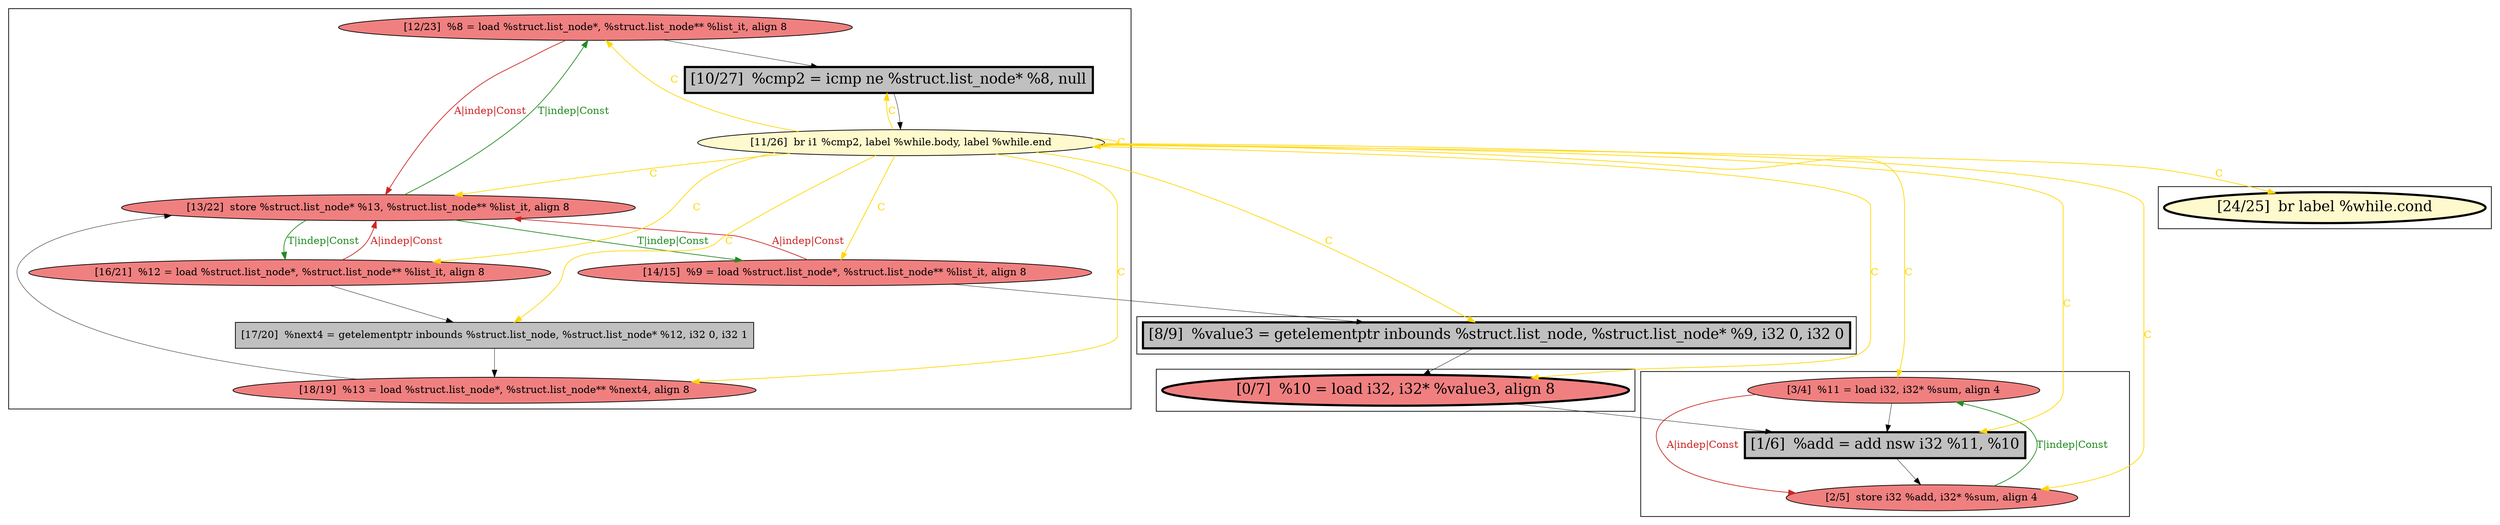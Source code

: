 
digraph G {



node949->node946 [style=solid,color=firebrick3,label="A|indep|Const",penwidth=1.0,fontcolor=firebrick3 ]
node947->node946 [style=solid,color=firebrick3,label="A|indep|Const",penwidth=1.0,fontcolor=firebrick3 ]
node943->node946 [style=solid,color=firebrick3,label="A|indep|Const",penwidth=1.0,fontcolor=firebrick3 ]
node946->node947 [style=solid,color=forestgreen,label="T|indep|Const",penwidth=1.0,fontcolor=forestgreen ]
node947->node942 [style=solid,color=black,label="",penwidth=0.5,fontcolor=black ]
node940->node939 [style=solid,color=firebrick3,label="A|indep|Const",penwidth=1.0,fontcolor=firebrick3 ]
node939->node940 [style=solid,color=forestgreen,label="T|indep|Const",penwidth=1.0,fontcolor=forestgreen ]
node945->node950 [style=solid,color=black,label="",penwidth=0.5,fontcolor=black ]
node942->node941 [style=solid,color=black,label="",penwidth=0.5,fontcolor=black ]
node940->node938 [style=solid,color=black,label="",penwidth=0.5,fontcolor=black ]
node949->node945 [style=solid,color=black,label="",penwidth=0.5,fontcolor=black ]
node948->node944 [style=solid,color=black,label="",penwidth=0.5,fontcolor=black ]
node950->node945 [style=solid,color=gold,label="C",penwidth=1.0,fontcolor=gold ]
node950->node948 [style=solid,color=gold,label="C",penwidth=1.0,fontcolor=gold ]
node950->node941 [style=solid,color=gold,label="C",penwidth=1.0,fontcolor=gold ]
node950->node946 [style=solid,color=gold,label="C",penwidth=1.0,fontcolor=gold ]
node950->node943 [style=solid,color=gold,label="C",penwidth=1.0,fontcolor=gold ]
node950->node940 [style=solid,color=gold,label="C",penwidth=1.0,fontcolor=gold ]
node950->node950 [style=solid,color=gold,label="C",penwidth=1.0,fontcolor=gold ]
node943->node948 [style=solid,color=black,label="",penwidth=0.5,fontcolor=black ]
node950->node947 [style=solid,color=gold,label="C",penwidth=1.0,fontcolor=gold ]
node950->node949 [style=solid,color=gold,label="C",penwidth=1.0,fontcolor=gold ]
node950->node944 [style=solid,color=gold,label="C",penwidth=1.0,fontcolor=gold ]
node944->node946 [style=solid,color=black,label="",penwidth=0.5,fontcolor=black ]
node946->node943 [style=solid,color=forestgreen,label="T|indep|Const",penwidth=1.0,fontcolor=forestgreen ]
node950->node939 [style=solid,color=gold,label="C",penwidth=1.0,fontcolor=gold ]
node950->node951 [style=solid,color=gold,label="C",penwidth=1.0,fontcolor=gold ]
node941->node938 [style=solid,color=black,label="",penwidth=0.5,fontcolor=black ]
node938->node939 [style=solid,color=black,label="",penwidth=0.5,fontcolor=black ]
node946->node949 [style=solid,color=forestgreen,label="T|indep|Const",penwidth=1.0,fontcolor=forestgreen ]
node950->node938 [style=solid,color=gold,label="C",penwidth=1.0,fontcolor=gold ]
node950->node942 [style=solid,color=gold,label="C",penwidth=1.0,fontcolor=gold ]


subgraph cluster4 {


node951 [penwidth=3.0,fontsize=20,fillcolor=lemonchiffon,label="[24/25]  br label %while.cond",shape=ellipse,style=filled ]



}

subgraph cluster3 {


node950 [fillcolor=lemonchiffon,label="[11/26]  br i1 %cmp2, label %while.body, label %while.end",shape=ellipse,style=filled ]
node949 [fillcolor=lightcoral,label="[12/23]  %8 = load %struct.list_node*, %struct.list_node** %list_it, align 8",shape=ellipse,style=filled ]
node944 [fillcolor=lightcoral,label="[18/19]  %13 = load %struct.list_node*, %struct.list_node** %next4, align 8",shape=ellipse,style=filled ]
node946 [fillcolor=lightcoral,label="[13/22]  store %struct.list_node* %13, %struct.list_node** %list_it, align 8",shape=ellipse,style=filled ]
node943 [fillcolor=lightcoral,label="[16/21]  %12 = load %struct.list_node*, %struct.list_node** %list_it, align 8",shape=ellipse,style=filled ]
node948 [fillcolor=grey,label="[17/20]  %next4 = getelementptr inbounds %struct.list_node, %struct.list_node* %12, i32 0, i32 1",shape=rectangle,style=filled ]
node945 [penwidth=3.0,fontsize=20,fillcolor=grey,label="[10/27]  %cmp2 = icmp ne %struct.list_node* %8, null",shape=rectangle,style=filled ]
node947 [fillcolor=lightcoral,label="[14/15]  %9 = load %struct.list_node*, %struct.list_node** %list_it, align 8",shape=ellipse,style=filled ]



}

subgraph cluster2 {


node942 [penwidth=3.0,fontsize=20,fillcolor=grey,label="[8/9]  %value3 = getelementptr inbounds %struct.list_node, %struct.list_node* %9, i32 0, i32 0",shape=rectangle,style=filled ]



}

subgraph cluster0 {


node938 [penwidth=3.0,fontsize=20,fillcolor=grey,label="[1/6]  %add = add nsw i32 %11, %10",shape=rectangle,style=filled ]
node940 [fillcolor=lightcoral,label="[3/4]  %11 = load i32, i32* %sum, align 4",shape=ellipse,style=filled ]
node939 [fillcolor=lightcoral,label="[2/5]  store i32 %add, i32* %sum, align 4",shape=ellipse,style=filled ]



}

subgraph cluster1 {


node941 [penwidth=3.0,fontsize=20,fillcolor=lightcoral,label="[0/7]  %10 = load i32, i32* %value3, align 8",shape=ellipse,style=filled ]



}

}
